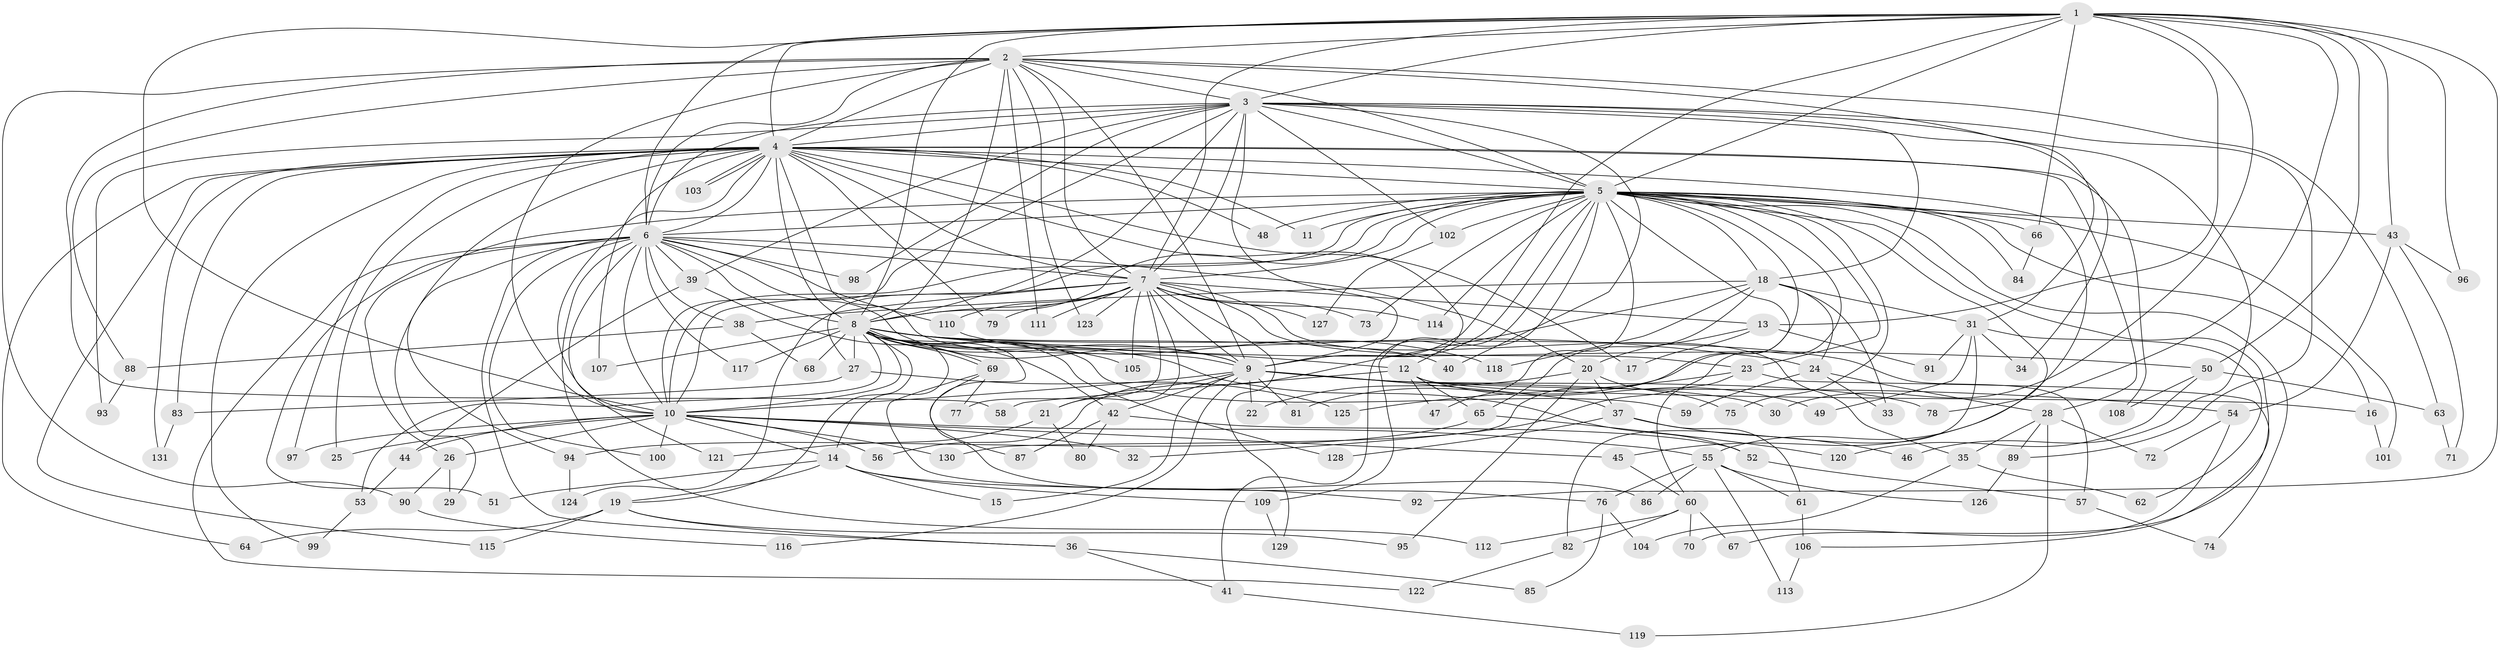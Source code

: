 // Generated by graph-tools (version 1.1) at 2025/11/02/27/25 16:11:03]
// undirected, 131 vertices, 287 edges
graph export_dot {
graph [start="1"]
  node [color=gray90,style=filled];
  1;
  2;
  3;
  4;
  5;
  6;
  7;
  8;
  9;
  10;
  11;
  12;
  13;
  14;
  15;
  16;
  17;
  18;
  19;
  20;
  21;
  22;
  23;
  24;
  25;
  26;
  27;
  28;
  29;
  30;
  31;
  32;
  33;
  34;
  35;
  36;
  37;
  38;
  39;
  40;
  41;
  42;
  43;
  44;
  45;
  46;
  47;
  48;
  49;
  50;
  51;
  52;
  53;
  54;
  55;
  56;
  57;
  58;
  59;
  60;
  61;
  62;
  63;
  64;
  65;
  66;
  67;
  68;
  69;
  70;
  71;
  72;
  73;
  74;
  75;
  76;
  77;
  78;
  79;
  80;
  81;
  82;
  83;
  84;
  85;
  86;
  87;
  88;
  89;
  90;
  91;
  92;
  93;
  94;
  95;
  96;
  97;
  98;
  99;
  100;
  101;
  102;
  103;
  104;
  105;
  106;
  107;
  108;
  109;
  110;
  111;
  112;
  113;
  114;
  115;
  116;
  117;
  118;
  119;
  120;
  121;
  122;
  123;
  124;
  125;
  126;
  127;
  128;
  129;
  130;
  131;
  1 -- 2;
  1 -- 3;
  1 -- 4;
  1 -- 5;
  1 -- 6;
  1 -- 7;
  1 -- 8;
  1 -- 9;
  1 -- 10;
  1 -- 13;
  1 -- 30;
  1 -- 43;
  1 -- 50;
  1 -- 66;
  1 -- 78;
  1 -- 92;
  1 -- 96;
  2 -- 3;
  2 -- 4;
  2 -- 5;
  2 -- 6;
  2 -- 7;
  2 -- 8;
  2 -- 9;
  2 -- 10;
  2 -- 31;
  2 -- 58;
  2 -- 63;
  2 -- 88;
  2 -- 90;
  2 -- 111;
  2 -- 123;
  3 -- 4;
  3 -- 5;
  3 -- 6;
  3 -- 7;
  3 -- 8;
  3 -- 9;
  3 -- 10;
  3 -- 18;
  3 -- 34;
  3 -- 39;
  3 -- 40;
  3 -- 46;
  3 -- 89;
  3 -- 93;
  3 -- 98;
  3 -- 102;
  4 -- 5;
  4 -- 6;
  4 -- 7;
  4 -- 8;
  4 -- 9;
  4 -- 10;
  4 -- 11;
  4 -- 12;
  4 -- 17;
  4 -- 25;
  4 -- 28;
  4 -- 45;
  4 -- 48;
  4 -- 64;
  4 -- 79;
  4 -- 83;
  4 -- 94;
  4 -- 97;
  4 -- 99;
  4 -- 103;
  4 -- 103;
  4 -- 107;
  4 -- 108;
  4 -- 115;
  4 -- 131;
  5 -- 6;
  5 -- 7;
  5 -- 8;
  5 -- 9;
  5 -- 10;
  5 -- 11;
  5 -- 16;
  5 -- 18;
  5 -- 23;
  5 -- 26;
  5 -- 27;
  5 -- 32;
  5 -- 41;
  5 -- 43;
  5 -- 47;
  5 -- 48;
  5 -- 55;
  5 -- 66;
  5 -- 67;
  5 -- 73;
  5 -- 74;
  5 -- 75;
  5 -- 81;
  5 -- 84;
  5 -- 101;
  5 -- 102;
  5 -- 109;
  5 -- 114;
  5 -- 130;
  6 -- 7;
  6 -- 8;
  6 -- 9;
  6 -- 10;
  6 -- 20;
  6 -- 29;
  6 -- 36;
  6 -- 38;
  6 -- 39;
  6 -- 51;
  6 -- 98;
  6 -- 100;
  6 -- 110;
  6 -- 112;
  6 -- 117;
  6 -- 121;
  6 -- 122;
  7 -- 8;
  7 -- 9;
  7 -- 10;
  7 -- 13;
  7 -- 21;
  7 -- 23;
  7 -- 35;
  7 -- 73;
  7 -- 77;
  7 -- 79;
  7 -- 105;
  7 -- 110;
  7 -- 111;
  7 -- 114;
  7 -- 123;
  7 -- 124;
  7 -- 127;
  7 -- 129;
  8 -- 9;
  8 -- 10;
  8 -- 12;
  8 -- 14;
  8 -- 19;
  8 -- 24;
  8 -- 27;
  8 -- 40;
  8 -- 50;
  8 -- 52;
  8 -- 53;
  8 -- 57;
  8 -- 59;
  8 -- 68;
  8 -- 69;
  8 -- 69;
  8 -- 86;
  8 -- 105;
  8 -- 107;
  8 -- 117;
  8 -- 128;
  9 -- 10;
  9 -- 15;
  9 -- 21;
  9 -- 22;
  9 -- 30;
  9 -- 37;
  9 -- 42;
  9 -- 54;
  9 -- 78;
  9 -- 81;
  9 -- 116;
  10 -- 14;
  10 -- 25;
  10 -- 26;
  10 -- 32;
  10 -- 44;
  10 -- 45;
  10 -- 55;
  10 -- 56;
  10 -- 97;
  10 -- 100;
  10 -- 130;
  12 -- 16;
  12 -- 47;
  12 -- 49;
  12 -- 58;
  12 -- 65;
  13 -- 17;
  13 -- 20;
  13 -- 91;
  14 -- 15;
  14 -- 19;
  14 -- 51;
  14 -- 92;
  14 -- 109;
  16 -- 101;
  18 -- 24;
  18 -- 31;
  18 -- 33;
  18 -- 38;
  18 -- 56;
  18 -- 65;
  18 -- 118;
  19 -- 36;
  19 -- 64;
  19 -- 95;
  19 -- 115;
  20 -- 22;
  20 -- 37;
  20 -- 75;
  20 -- 95;
  21 -- 80;
  21 -- 121;
  23 -- 60;
  23 -- 106;
  23 -- 125;
  24 -- 28;
  24 -- 33;
  24 -- 59;
  26 -- 29;
  26 -- 90;
  27 -- 83;
  27 -- 125;
  28 -- 35;
  28 -- 72;
  28 -- 89;
  28 -- 119;
  31 -- 34;
  31 -- 49;
  31 -- 62;
  31 -- 82;
  31 -- 91;
  35 -- 62;
  35 -- 104;
  36 -- 41;
  36 -- 85;
  37 -- 46;
  37 -- 61;
  37 -- 128;
  38 -- 68;
  38 -- 88;
  39 -- 42;
  39 -- 44;
  41 -- 119;
  42 -- 52;
  42 -- 80;
  42 -- 87;
  43 -- 54;
  43 -- 71;
  43 -- 96;
  44 -- 53;
  45 -- 60;
  50 -- 63;
  50 -- 108;
  50 -- 120;
  52 -- 57;
  53 -- 99;
  54 -- 70;
  54 -- 72;
  55 -- 61;
  55 -- 76;
  55 -- 86;
  55 -- 113;
  55 -- 126;
  57 -- 74;
  60 -- 67;
  60 -- 70;
  60 -- 82;
  60 -- 112;
  61 -- 106;
  63 -- 71;
  65 -- 94;
  65 -- 120;
  66 -- 84;
  69 -- 76;
  69 -- 77;
  69 -- 87;
  76 -- 85;
  76 -- 104;
  82 -- 122;
  83 -- 131;
  88 -- 93;
  89 -- 126;
  90 -- 116;
  94 -- 124;
  102 -- 127;
  106 -- 113;
  109 -- 129;
  110 -- 118;
}
